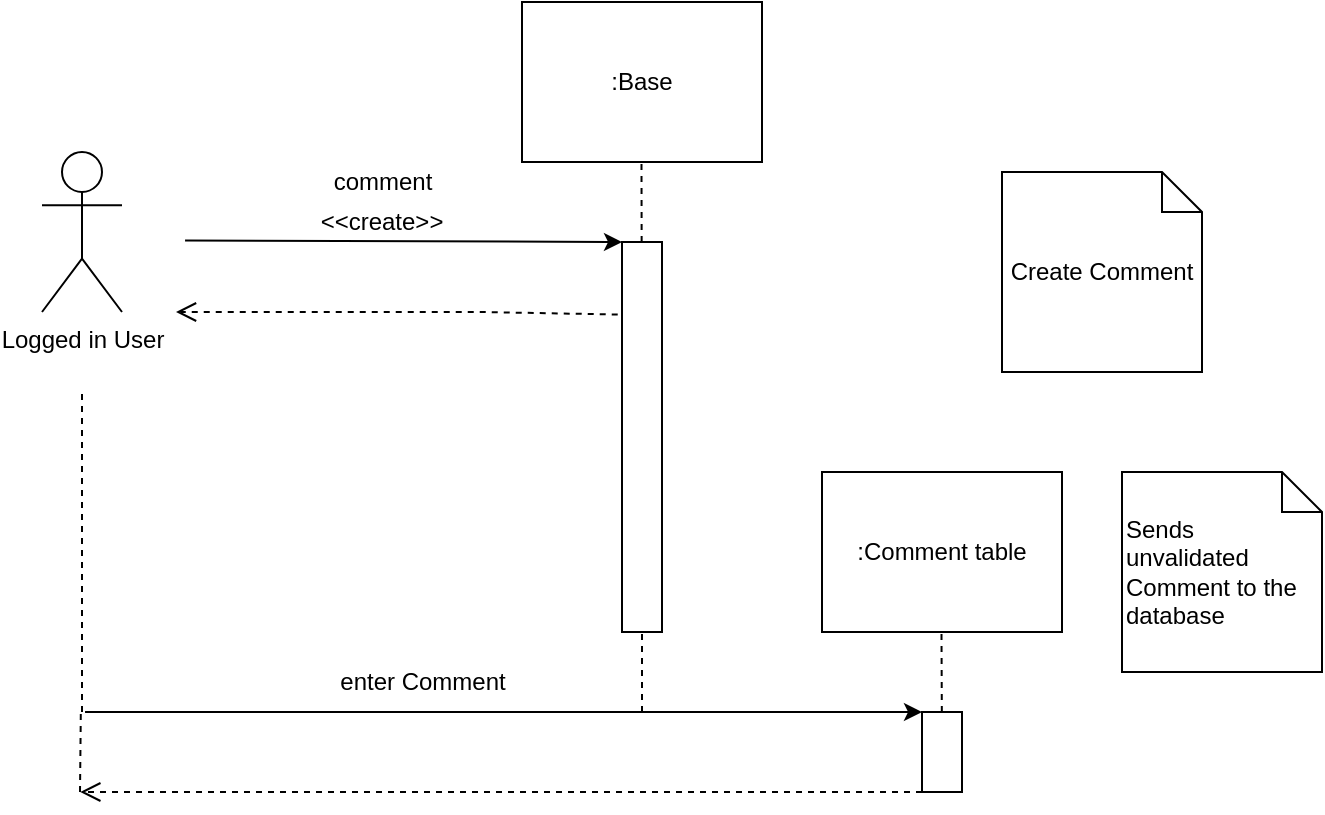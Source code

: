 <mxfile version="20.4.1" type="device"><diagram id="spdi2qjLgTtNmsL1iNhM" name="Page-1"><mxGraphModel dx="1422" dy="752" grid="1" gridSize="10" guides="1" tooltips="1" connect="1" arrows="1" fold="1" page="1" pageScale="1" pageWidth="850" pageHeight="1100" math="0" shadow="0"><root><mxCell id="0"/><mxCell id="1" parent="0"/><mxCell id="3" value="Logged in User" style="shape=umlActor;verticalLabelPosition=bottom;verticalAlign=top;html=1;" parent="1" vertex="1"><mxGeometry x="160" y="240" width="40" height="80" as="geometry"/></mxCell><mxCell id="8" value=":Base" style="rounded=0;whiteSpace=wrap;html=1;" parent="1" vertex="1"><mxGeometry x="400" y="165" width="120" height="80" as="geometry"/></mxCell><mxCell id="10" value="" style="endArrow=none;dashed=1;html=1;entryX=0.5;entryY=1;entryDx=0;entryDy=0;startArrow=none;" parent="1" source="14" edge="1"><mxGeometry width="50" height="50" relative="1" as="geometry"><mxPoint x="460.25" y="325" as="sourcePoint"/><mxPoint x="459.75" y="245" as="targetPoint"/></mxGeometry></mxCell><mxCell id="11" value="" style="endArrow=classic;html=1;entryX=0;entryY=0;entryDx=0;entryDy=0;exitX=1.076;exitY=0.115;exitDx=0;exitDy=0;exitPerimeter=0;" parent="1" target="14" edge="1"><mxGeometry width="50" height="50" relative="1" as="geometry"><mxPoint x="231.52" y="284.2" as="sourcePoint"/><mxPoint x="440" y="285" as="targetPoint"/></mxGeometry></mxCell><mxCell id="14" value="" style="rounded=0;whiteSpace=wrap;html=1;" parent="1" vertex="1"><mxGeometry x="450" y="285" width="20" height="195" as="geometry"/></mxCell><mxCell id="16" value="&amp;lt;&amp;lt;create&amp;gt;&amp;gt;" style="text;html=1;strokeColor=none;fillColor=none;align=center;verticalAlign=middle;whiteSpace=wrap;rounded=0;" parent="1" vertex="1"><mxGeometry x="310" y="265" width="40" height="20" as="geometry"/></mxCell><mxCell id="22" value="comment" style="text;html=1;align=center;verticalAlign=middle;resizable=0;points=[];autosize=1;strokeColor=none;fillColor=none;" parent="1" vertex="1"><mxGeometry x="290" y="240" width="80" height="30" as="geometry"/></mxCell><mxCell id="25" value="" style="endArrow=none;dashed=1;html=1;entryX=0.5;entryY=1;entryDx=0;entryDy=0;exitX=0.5;exitY=0;exitDx=0;exitDy=0;" parent="1" edge="1"><mxGeometry width="50" height="50" relative="1" as="geometry"><mxPoint x="460" y="520" as="sourcePoint"/><mxPoint x="460" y="480" as="targetPoint"/></mxGeometry></mxCell><mxCell id="27" value="Create Comment" style="shape=note;size=20;whiteSpace=wrap;html=1;" parent="1" vertex="1"><mxGeometry x="640" y="250" width="100" height="100" as="geometry"/></mxCell><mxCell id="28" value="Sends unvalidated Comment to the database" style="shape=note;size=20;whiteSpace=wrap;html=1;align=left;" parent="1" vertex="1"><mxGeometry x="700" y="400" width="100" height="100" as="geometry"/></mxCell><mxCell id="45" value="" style="endArrow=none;dashed=1;html=1;" parent="1" edge="1"><mxGeometry width="50" height="50" relative="1" as="geometry"><mxPoint x="180" y="520" as="sourcePoint"/><mxPoint x="180" y="360" as="targetPoint"/></mxGeometry></mxCell><mxCell id="55" value="" style="html=1;verticalAlign=bottom;endArrow=open;dashed=1;endSize=8;rounded=0;entryX=1;entryY=1;entryDx=0;entryDy=0;exitX=-0.107;exitY=0.186;exitDx=0;exitDy=0;exitPerimeter=0;" parent="1" source="14" edge="1"><mxGeometry relative="1" as="geometry"><mxPoint x="375" y="320.4" as="sourcePoint"/><mxPoint x="227" y="320" as="targetPoint"/><Array as="points"><mxPoint x="380" y="320"/></Array></mxGeometry></mxCell><mxCell id="K10mXw7lWHsyTxslwUvE-61" value="" style="endArrow=classic;html=1;exitX=1.076;exitY=0.115;exitDx=0;exitDy=0;exitPerimeter=0;" parent="1" edge="1"><mxGeometry width="50" height="50" relative="1" as="geometry"><mxPoint x="181.52" y="520" as="sourcePoint"/><mxPoint x="600" y="520" as="targetPoint"/></mxGeometry></mxCell><mxCell id="K10mXw7lWHsyTxslwUvE-62" value="enter Comment" style="text;html=1;align=center;verticalAlign=middle;resizable=0;points=[];autosize=1;strokeColor=none;fillColor=none;fontColor=#000000;" parent="1" vertex="1"><mxGeometry x="295" y="490" width="110" height="30" as="geometry"/></mxCell><mxCell id="K10mXw7lWHsyTxslwUvE-63" value=":Comment table" style="rounded=0;whiteSpace=wrap;html=1;" parent="1" vertex="1"><mxGeometry x="550" y="400" width="120" height="80" as="geometry"/></mxCell><mxCell id="K10mXw7lWHsyTxslwUvE-64" value="" style="endArrow=none;dashed=1;html=1;entryX=0.5;entryY=1;entryDx=0;entryDy=0;startArrow=none;" parent="1" source="K10mXw7lWHsyTxslwUvE-65" edge="1"><mxGeometry width="50" height="50" relative="1" as="geometry"><mxPoint x="610.25" y="560" as="sourcePoint"/><mxPoint x="609.75" y="480" as="targetPoint"/></mxGeometry></mxCell><mxCell id="K10mXw7lWHsyTxslwUvE-65" value="" style="rounded=0;whiteSpace=wrap;html=1;" parent="1" vertex="1"><mxGeometry x="600" y="520" width="20" height="40" as="geometry"/></mxCell><mxCell id="K10mXw7lWHsyTxslwUvE-67" value="" style="html=1;verticalAlign=bottom;endArrow=open;dashed=1;endSize=8;rounded=0;entryX=1;entryY=1;entryDx=0;entryDy=0;exitX=0;exitY=1;exitDx=0;exitDy=0;" parent="1" source="K10mXw7lWHsyTxslwUvE-65" edge="1"><mxGeometry relative="1" as="geometry"><mxPoint x="400.0" y="561.27" as="sourcePoint"/><mxPoint x="179.14" y="560" as="targetPoint"/><Array as="points"><mxPoint x="332.14" y="560"/></Array></mxGeometry></mxCell><mxCell id="K10mXw7lWHsyTxslwUvE-69" value="" style="endArrow=none;dashed=1;html=1;" parent="1" edge="1"><mxGeometry width="50" height="50" relative="1" as="geometry"><mxPoint x="179" y="560" as="sourcePoint"/><mxPoint x="179.41" y="520" as="targetPoint"/></mxGeometry></mxCell></root></mxGraphModel></diagram></mxfile>